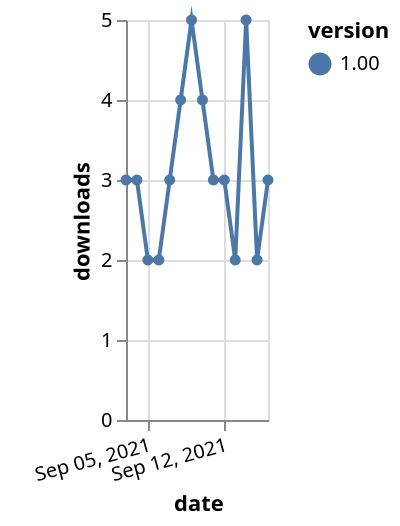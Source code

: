 {"$schema": "https://vega.github.io/schema/vega-lite/v5.json", "description": "A simple bar chart with embedded data.", "data": {"values": [{"date": "2021-09-03", "total": 2112, "delta": 3, "version": "1.00"}, {"date": "2021-09-04", "total": 2115, "delta": 3, "version": "1.00"}, {"date": "2021-09-05", "total": 2117, "delta": 2, "version": "1.00"}, {"date": "2021-09-06", "total": 2119, "delta": 2, "version": "1.00"}, {"date": "2021-09-07", "total": 2122, "delta": 3, "version": "1.00"}, {"date": "2021-09-08", "total": 2126, "delta": 4, "version": "1.00"}, {"date": "2021-09-09", "total": 2131, "delta": 5, "version": "1.00"}, {"date": "2021-09-10", "total": 2135, "delta": 4, "version": "1.00"}, {"date": "2021-09-11", "total": 2138, "delta": 3, "version": "1.00"}, {"date": "2021-09-12", "total": 2141, "delta": 3, "version": "1.00"}, {"date": "2021-09-13", "total": 2143, "delta": 2, "version": "1.00"}, {"date": "2021-09-14", "total": 2148, "delta": 5, "version": "1.00"}, {"date": "2021-09-15", "total": 2150, "delta": 2, "version": "1.00"}, {"date": "2021-09-16", "total": 2153, "delta": 3, "version": "1.00"}]}, "width": "container", "mark": {"type": "line", "point": {"filled": true}}, "encoding": {"x": {"field": "date", "type": "temporal", "timeUnit": "yearmonthdate", "title": "date", "axis": {"labelAngle": -15}}, "y": {"field": "delta", "type": "quantitative", "title": "downloads"}, "color": {"field": "version", "type": "nominal"}, "tooltip": {"field": "delta"}}}
